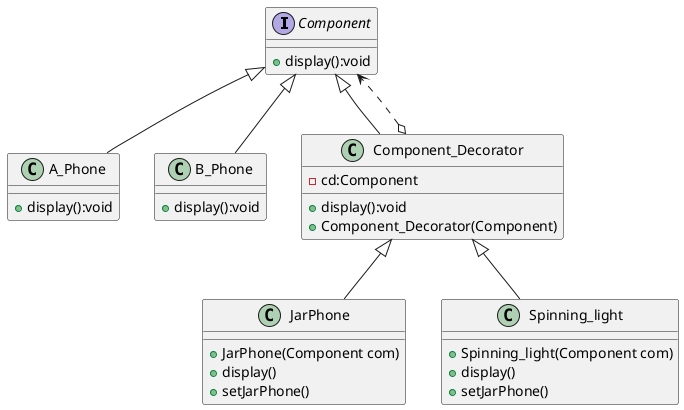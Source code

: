 @startuml
'https://plantuml.com/class-diagram
interface Component{
+display():void
}

class A_Phone extends Component{
+display():void
}
class B_Phone extends Component{
+display():void
}

class Component_Decorator extends Component{
-cd:Component
+display():void
+Component_Decorator(Component)
'构造
}
Component_Decorator o..> Component

class JarPhone extends Component_Decorator{
+JarPhone(Component com)
+display()
+setJarPhone()
}
class Spinning_light extends Component_Decorator{
+Spinning_light(Component com)
+display()
+setJarPhone()
}
@enduml